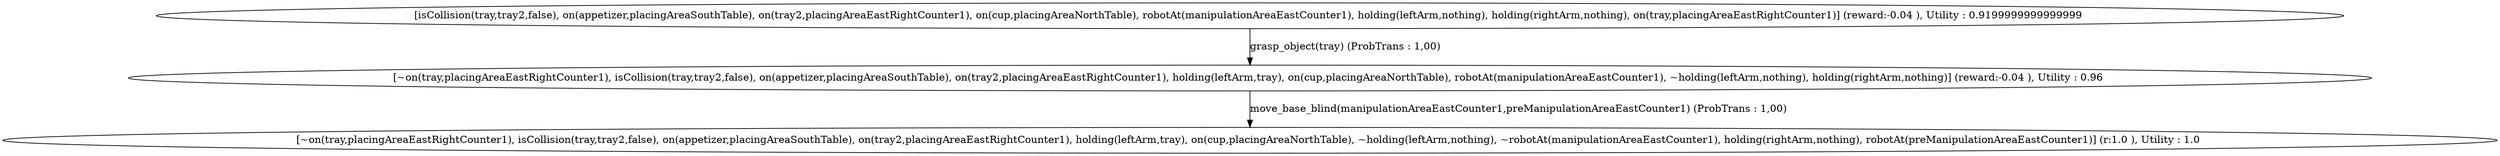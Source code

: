 digraph {
 size="60,17";
"2" [label="[~on(tray,placingAreaEastRightCounter1), isCollision(tray,tray2,false), on(appetizer,placingAreaSouthTable), on(tray2,placingAreaEastRightCounter1), holding(leftArm,tray), on(cup,placingAreaNorthTable), ~holding(leftArm,nothing), ~robotAt(manipulationAreaEastCounter1), holding(rightArm,nothing), robotAt(preManipulationAreaEastCounter1)] (r:1.0 ), Utility : 1.0 "];
"0" [label="[isCollision(tray,tray2,false), on(appetizer,placingAreaSouthTable), on(tray2,placingAreaEastRightCounter1), on(cup,placingAreaNorthTable), robotAt(manipulationAreaEastCounter1), holding(leftArm,nothing), holding(rightArm,nothing), on(tray,placingAreaEastRightCounter1)] (reward:-0.04 ), Utility : 0.9199999999999999 "];
"1" [label="[~on(tray,placingAreaEastRightCounter1), isCollision(tray,tray2,false), on(appetizer,placingAreaSouthTable), on(tray2,placingAreaEastRightCounter1), holding(leftArm,tray), on(cup,placingAreaNorthTable), robotAt(manipulationAreaEastCounter1), ~holding(leftArm,nothing), holding(rightArm,nothing)] (reward:-0.04 ), Utility : 0.96 "];
"0" -> "1" [ label="grasp_object(tray) (ProbTrans : 1,00)" ];
"1" -> "2" [ label="move_base_blind(manipulationAreaEastCounter1,preManipulationAreaEastCounter1) (ProbTrans : 1,00)" ];
}
